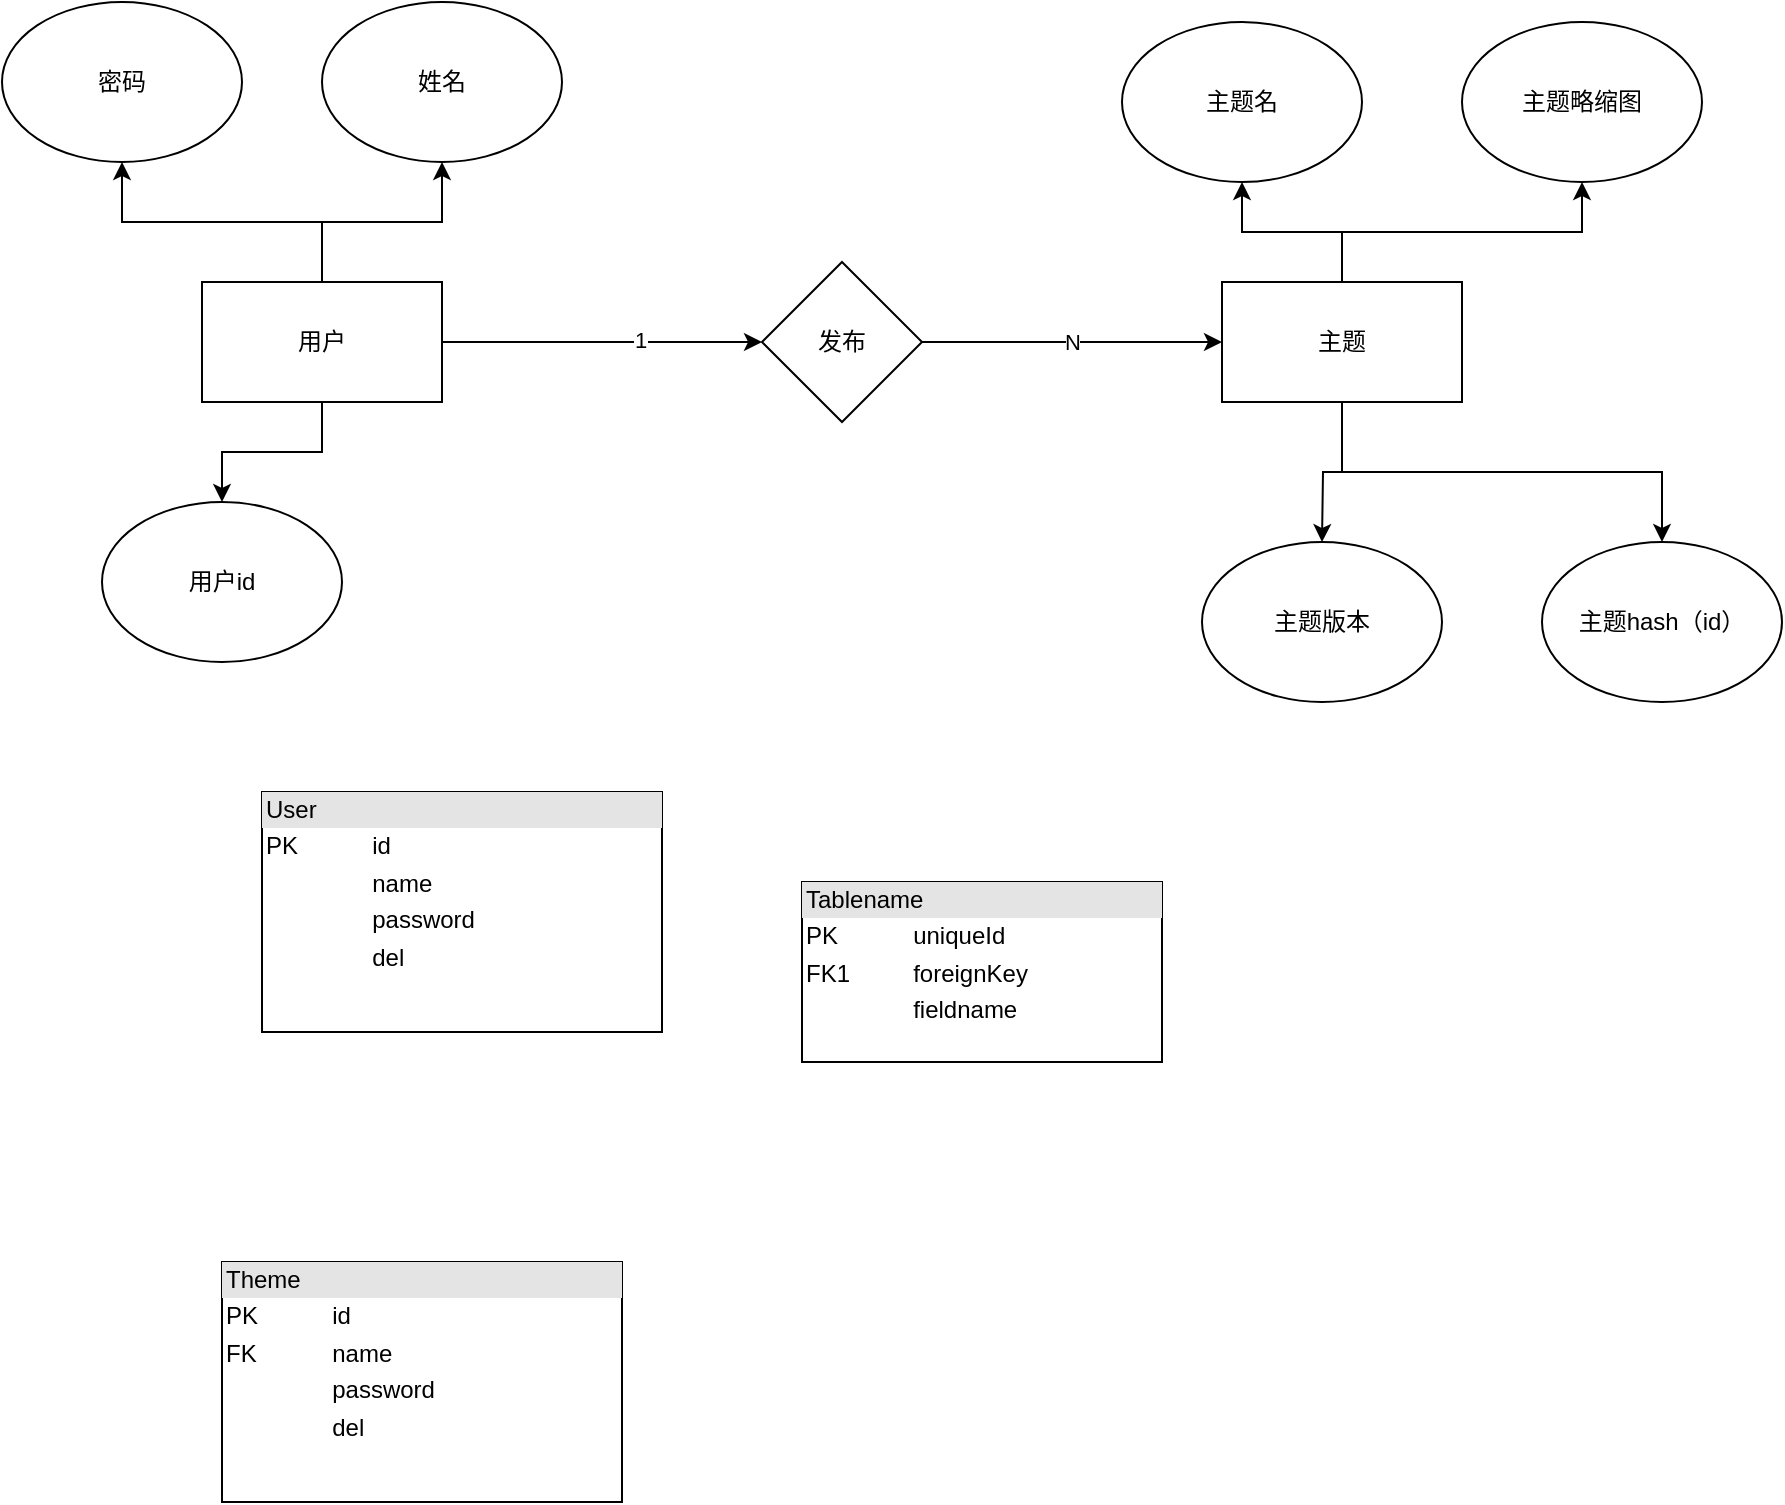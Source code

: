 <mxfile version="13.6.2" type="device"><diagram name="Page-1" id="2ca16b54-16f6-2749-3443-fa8db7711227"><mxGraphModel dx="1106" dy="848" grid="1" gridSize="10" guides="1" tooltips="1" connect="1" arrows="1" fold="1" page="1" pageScale="1" pageWidth="1100" pageHeight="850" background="#ffffff" math="0" shadow="0"><root><mxCell id="0"/><mxCell id="1" parent="0"/><mxCell id="_biVCgeUTO_uHc-ftbdJ-1" value="&lt;div style=&quot;box-sizing: border-box ; width: 100% ; background: #e4e4e4 ; padding: 2px&quot;&gt;User&lt;/div&gt;&lt;table style=&quot;width: 100% ; font-size: 1em&quot; cellpadding=&quot;2&quot; cellspacing=&quot;0&quot;&gt;&lt;tbody&gt;&lt;tr&gt;&lt;td&gt;PK&lt;/td&gt;&lt;td&gt;id&lt;/td&gt;&lt;/tr&gt;&lt;tr&gt;&lt;td&gt;&lt;br&gt;&lt;/td&gt;&lt;td&gt;name&lt;br&gt;&lt;/td&gt;&lt;/tr&gt;&lt;tr&gt;&lt;td&gt;&lt;br&gt;&lt;/td&gt;&lt;td&gt;password&lt;br&gt;&lt;/td&gt;&lt;/tr&gt;&lt;tr&gt;&lt;td&gt;&lt;br&gt;&lt;/td&gt;&lt;td&gt;del&lt;/td&gt;&lt;/tr&gt;&lt;tr&gt;&lt;td&gt;&lt;br&gt;&lt;/td&gt;&lt;td&gt;&lt;br&gt;&lt;/td&gt;&lt;/tr&gt;&lt;/tbody&gt;&lt;/table&gt;" style="verticalAlign=top;align=left;overflow=fill;html=1;" parent="1" vertex="1"><mxGeometry x="200" y="425" width="200" height="120" as="geometry"/></mxCell><mxCell id="_biVCgeUTO_uHc-ftbdJ-2" value="&lt;div style=&quot;box-sizing: border-box ; width: 100% ; background: #e4e4e4 ; padding: 2px&quot;&gt;Theme&lt;/div&gt;&lt;table style=&quot;width: 100% ; font-size: 1em&quot; cellpadding=&quot;2&quot; cellspacing=&quot;0&quot;&gt;&lt;tbody&gt;&lt;tr&gt;&lt;td&gt;PK&lt;/td&gt;&lt;td&gt;id&lt;/td&gt;&lt;/tr&gt;&lt;tr&gt;&lt;td&gt;FK&lt;/td&gt;&lt;td&gt;name&lt;br&gt;&lt;/td&gt;&lt;/tr&gt;&lt;tr&gt;&lt;td&gt;&lt;br&gt;&lt;/td&gt;&lt;td style=&quot;border-collapse: collapse&quot;&gt;password&lt;br&gt;&lt;/td&gt;&lt;/tr&gt;&lt;tr&gt;&lt;td&gt;&lt;br&gt;&lt;/td&gt;&lt;td&gt;del&lt;/td&gt;&lt;/tr&gt;&lt;tr&gt;&lt;td&gt;&lt;br&gt;&lt;/td&gt;&lt;td&gt;&lt;br&gt;&lt;/td&gt;&lt;/tr&gt;&lt;/tbody&gt;&lt;/table&gt;" style="verticalAlign=top;align=left;overflow=fill;html=1;" parent="1" vertex="1"><mxGeometry x="180" y="660" width="200" height="120" as="geometry"/></mxCell><mxCell id="_biVCgeUTO_uHc-ftbdJ-3" value="&lt;div style=&quot;box-sizing:border-box;width:100%;background:#e4e4e4;padding:2px;&quot;&gt;Tablename&lt;/div&gt;&lt;table style=&quot;width:100%;font-size:1em;&quot; cellpadding=&quot;2&quot; cellspacing=&quot;0&quot;&gt;&lt;tr&gt;&lt;td&gt;PK&lt;/td&gt;&lt;td&gt;uniqueId&lt;/td&gt;&lt;/tr&gt;&lt;tr&gt;&lt;td&gt;FK1&lt;/td&gt;&lt;td&gt;foreignKey&lt;/td&gt;&lt;/tr&gt;&lt;tr&gt;&lt;td&gt;&lt;/td&gt;&lt;td&gt;fieldname&lt;/td&gt;&lt;/tr&gt;&lt;/table&gt;" style="verticalAlign=top;align=left;overflow=fill;html=1;" parent="1" vertex="1"><mxGeometry x="470" y="470" width="180" height="90" as="geometry"/></mxCell><mxCell id="QVPjJCmxbghqShmKZT9X-1" value="密码" style="ellipse;whiteSpace=wrap;html=1;" vertex="1" parent="1"><mxGeometry x="70" y="30" width="120" height="80" as="geometry"/></mxCell><mxCell id="QVPjJCmxbghqShmKZT9X-5" style="edgeStyle=orthogonalEdgeStyle;rounded=0;orthogonalLoop=1;jettySize=auto;html=1;" edge="1" parent="1" source="QVPjJCmxbghqShmKZT9X-2"><mxGeometry relative="1" as="geometry"><mxPoint x="450" y="200" as="targetPoint"/></mxGeometry></mxCell><mxCell id="QVPjJCmxbghqShmKZT9X-14" value="1" style="edgeLabel;html=1;align=center;verticalAlign=middle;resizable=0;points=[];" vertex="1" connectable="0" parent="QVPjJCmxbghqShmKZT9X-5"><mxGeometry x="0.237" y="2" relative="1" as="geometry"><mxPoint as="offset"/></mxGeometry></mxCell><mxCell id="QVPjJCmxbghqShmKZT9X-23" style="edgeStyle=orthogonalEdgeStyle;rounded=0;orthogonalLoop=1;jettySize=auto;html=1;exitX=0.5;exitY=1;exitDx=0;exitDy=0;" edge="1" parent="1" source="QVPjJCmxbghqShmKZT9X-2" target="QVPjJCmxbghqShmKZT9X-22"><mxGeometry relative="1" as="geometry"/></mxCell><mxCell id="QVPjJCmxbghqShmKZT9X-24" style="edgeStyle=orthogonalEdgeStyle;rounded=0;orthogonalLoop=1;jettySize=auto;html=1;entryX=0.5;entryY=1;entryDx=0;entryDy=0;" edge="1" parent="1" source="QVPjJCmxbghqShmKZT9X-2" target="QVPjJCmxbghqShmKZT9X-3"><mxGeometry relative="1" as="geometry"/></mxCell><mxCell id="QVPjJCmxbghqShmKZT9X-25" style="edgeStyle=orthogonalEdgeStyle;rounded=0;orthogonalLoop=1;jettySize=auto;html=1;entryX=0.5;entryY=1;entryDx=0;entryDy=0;" edge="1" parent="1" source="QVPjJCmxbghqShmKZT9X-2" target="QVPjJCmxbghqShmKZT9X-1"><mxGeometry relative="1" as="geometry"/></mxCell><mxCell id="QVPjJCmxbghqShmKZT9X-2" value="用户" style="rounded=0;whiteSpace=wrap;html=1;" vertex="1" parent="1"><mxGeometry x="170" y="170" width="120" height="60" as="geometry"/></mxCell><mxCell id="QVPjJCmxbghqShmKZT9X-3" value="姓名" style="ellipse;whiteSpace=wrap;html=1;" vertex="1" parent="1"><mxGeometry x="230" y="30" width="120" height="80" as="geometry"/></mxCell><mxCell id="QVPjJCmxbghqShmKZT9X-15" style="edgeStyle=orthogonalEdgeStyle;rounded=0;orthogonalLoop=1;jettySize=auto;html=1;" edge="1" parent="1" source="QVPjJCmxbghqShmKZT9X-4" target="QVPjJCmxbghqShmKZT9X-12"><mxGeometry relative="1" as="geometry"/></mxCell><mxCell id="QVPjJCmxbghqShmKZT9X-16" style="edgeStyle=orthogonalEdgeStyle;rounded=0;orthogonalLoop=1;jettySize=auto;html=1;entryX=0.5;entryY=1;entryDx=0;entryDy=0;" edge="1" parent="1" source="QVPjJCmxbghqShmKZT9X-4" target="QVPjJCmxbghqShmKZT9X-13"><mxGeometry relative="1" as="geometry"/></mxCell><mxCell id="QVPjJCmxbghqShmKZT9X-17" style="edgeStyle=orthogonalEdgeStyle;rounded=0;orthogonalLoop=1;jettySize=auto;html=1;exitX=0.5;exitY=1;exitDx=0;exitDy=0;" edge="1" parent="1" source="QVPjJCmxbghqShmKZT9X-4"><mxGeometry relative="1" as="geometry"><mxPoint x="730" y="300" as="targetPoint"/></mxGeometry></mxCell><mxCell id="QVPjJCmxbghqShmKZT9X-21" style="edgeStyle=orthogonalEdgeStyle;rounded=0;orthogonalLoop=1;jettySize=auto;html=1;exitX=0.5;exitY=1;exitDx=0;exitDy=0;entryX=0.5;entryY=0;entryDx=0;entryDy=0;" edge="1" parent="1" source="QVPjJCmxbghqShmKZT9X-4" target="QVPjJCmxbghqShmKZT9X-20"><mxGeometry relative="1" as="geometry"/></mxCell><mxCell id="QVPjJCmxbghqShmKZT9X-4" value="主题" style="rounded=0;whiteSpace=wrap;html=1;" vertex="1" parent="1"><mxGeometry x="680" y="170" width="120" height="60" as="geometry"/></mxCell><mxCell id="QVPjJCmxbghqShmKZT9X-9" value="N" style="edgeStyle=orthogonalEdgeStyle;rounded=0;orthogonalLoop=1;jettySize=auto;html=1;exitX=1;exitY=0.5;exitDx=0;exitDy=0;" edge="1" parent="1" source="QVPjJCmxbghqShmKZT9X-6" target="QVPjJCmxbghqShmKZT9X-4"><mxGeometry relative="1" as="geometry"/></mxCell><mxCell id="QVPjJCmxbghqShmKZT9X-6" value="发布" style="rhombus;whiteSpace=wrap;html=1;" vertex="1" parent="1"><mxGeometry x="450" y="160" width="80" height="80" as="geometry"/></mxCell><mxCell id="QVPjJCmxbghqShmKZT9X-12" value="主题名" style="ellipse;whiteSpace=wrap;html=1;" vertex="1" parent="1"><mxGeometry x="630" y="40" width="120" height="80" as="geometry"/></mxCell><mxCell id="QVPjJCmxbghqShmKZT9X-13" value="主题略缩图" style="ellipse;whiteSpace=wrap;html=1;" vertex="1" parent="1"><mxGeometry x="800" y="40" width="120" height="80" as="geometry"/></mxCell><mxCell id="QVPjJCmxbghqShmKZT9X-18" value="主题版本" style="ellipse;whiteSpace=wrap;html=1;" vertex="1" parent="1"><mxGeometry x="670" y="300" width="120" height="80" as="geometry"/></mxCell><mxCell id="QVPjJCmxbghqShmKZT9X-20" value="主题hash（id）" style="ellipse;whiteSpace=wrap;html=1;" vertex="1" parent="1"><mxGeometry x="840" y="300" width="120" height="80" as="geometry"/></mxCell><mxCell id="QVPjJCmxbghqShmKZT9X-22" value="用户id" style="ellipse;whiteSpace=wrap;html=1;" vertex="1" parent="1"><mxGeometry x="120" y="280" width="120" height="80" as="geometry"/></mxCell></root></mxGraphModel></diagram></mxfile>